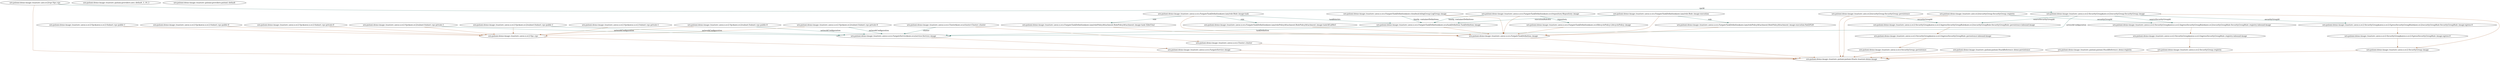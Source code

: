 strict digraph {
    Resource0 [label="urn:pulumi:demo-image::teastore::aws:ec2/vpc:Vpc::vpc"];
    Resource0 -> Resource1 [color = "#246C60", label = "vpcId"];
    Resource0 -> Resource2 [color = "#AA6639"];
    Resource3 [label="urn:pulumi:demo-image::teastore::pulumi:providers:aws::default_3_19_3"];
    Resource4 [label="urn:pulumi:demo-image::teastore::awsx:x:ec2:Vpc$awsx:x:ec2:Subnet::vpc-private-0"];
    Resource4 -> Resource5 [color = "#AA6639"];
    Resource6 [label="urn:pulumi:demo-image::teastore::awsx:x:ec2:Vpc$aws:ec2/subnet:Subnet::vpc-public-0"];
    Resource6 -> Resource7 [color = "#246C60", label = "networkConfiguration"];
    Resource6 -> Resource5 [color = "#AA6639"];
    Resource8 [label="urn:pulumi:demo-image::teastore::awsx:x:ecs:FargateTaskDefinition$aws:iam/role:Role::image-task"];
    Resource8 -> Resource9 [color = "#246C60", label = "role"];
    Resource8 -> Resource10 [color = "#AA6639"];
    Resource8 -> Resource11 [color = "#246C60", label = "role"];
    Resource8 -> Resource12 [color = "#246C60", label = "taskRoleArn"];
    Resource13 [label="urn:pulumi:demo-image::teastore::awsx:x:ecs:FargateTaskDefinition$aws:ecr/lifecyclePolicy:LifecyclePolicy::image"];
    Resource13 -> Resource10 [color = "#AA6639"];
    Resource14 [label="urn:pulumi:demo-image::teastore::awsx:x:ec2:SecurityGroup$awsx:x:ec2:IngressSecurityGroupRule::persistence-inbound-image"];
    Resource14 -> Resource15 [color = "#AA6639"];
    Resource16 [label="urn:pulumi:demo-image::teastore::awsx:x:ecs:FargateTaskDefinition$aws:ecr/repository:Repository::image"];
    Resource16 -> Resource13 [color = "#246C60", label = "repository"];
    Resource16 -> Resource10 [color = "#AA6639"];
    Resource16 -> Resource12 [color = "#246C60", label = "family, containerDefinitions"];
    Resource17 [label="urn:pulumi:demo-image::teastore::awsx:x:ec2:SecurityGroup$awsx:x:ec2:IngressSecurityGroupRule$aws:ec2/securityGroupRule:SecurityGroupRule::persistence-inbound-image"];
    Resource17 -> Resource14 [color = "#AA6639"];
    Resource10 [label="urn:pulumi:demo-image::teastore::awsx:x:ecs:FargateTaskDefinition::image"];
    Resource10 -> Resource2 [color = "#AA6639"];
    Resource18 [label="urn:pulumi:demo-image::teastore::awsx:x:ec2:SecurityGroup::registry"];
    Resource18 -> Resource2 [color = "#AA6639"];
    Resource19 [label="urn:pulumi:demo-image::teastore::awsx:x:ec2:SecurityGroup$awsx:x:ec2:IngressSecurityGroupRule::registry-inbound-image"];
    Resource19 -> Resource18 [color = "#AA6639"];
    Resource11 [label="urn:pulumi:demo-image::teastore::awsx:x:ecs:FargateTaskDefinition$aws:iam/rolePolicyAttachment:RolePolicyAttachment::image-task-fd1a00e5"];
    Resource11 -> Resource10 [color = "#AA6639"];
    Resource12 [label="urn:pulumi:demo-image::teastore::awsx:x:ecs:FargateTaskDefinition$aws:ecs/taskDefinition:TaskDefinition::image"];
    Resource12 -> Resource7 [color = "#246C60", label = "taskDefinition"];
    Resource12 -> Resource10 [color = "#AA6639"];
    Resource20 [label="urn:pulumi:demo-image::teastore::aws:ec2/securityGroup:SecurityGroup::persistence"];
    Resource20 -> Resource17 [color = "#246C60", label = "securityGroupId"];
    Resource20 -> Resource2 [color = "#AA6639"];
    Resource21 [label="urn:pulumi:demo-image::teastore::aws:ec2/securityGroup:SecurityGroup::registry"];
    Resource21 -> Resource22 [color = "#246C60", label = "securityGroupId"];
    Resource21 -> Resource2 [color = "#AA6639"];
    Resource23 [label="urn:pulumi:demo-image::teastore::awsx:x:ec2:Vpc$awsx:x:ec2:Subnet::vpc-private-1"];
    Resource23 -> Resource5 [color = "#AA6639"];
    Resource24 [label="urn:pulumi:demo-image::teastore::awsx:x:ec2:Vpc$awsx:x:ec2:Subnet::vpc-public-1"];
    Resource24 -> Resource5 [color = "#AA6639"];
    Resource25 [label="urn:pulumi:demo-image::teastore::awsx:x:ec2:SecurityGroup$awsx:x:ec2:EgressSecurityGroupRule::image-egress-0"];
    Resource25 -> Resource26 [color = "#AA6639"];
    Resource22 [label="urn:pulumi:demo-image::teastore::awsx:x:ec2:SecurityGroup$awsx:x:ec2:IngressSecurityGroupRule$aws:ec2/securityGroupRule:SecurityGroupRule::registry-inbound-image"];
    Resource22 -> Resource19 [color = "#AA6639"];
    Resource27 [label="urn:pulumi:demo-image::teastore::pulumi:pulumi:StackReference::demo-persistence"];
    Resource27 -> Resource2 [color = "#AA6639"];
    Resource5 [label="urn:pulumi:demo-image::teastore::awsx:x:ec2:Vpc::vpc"];
    Resource5 -> Resource2 [color = "#AA6639"];
    Resource28 [label="urn:pulumi:demo-image::teastore::awsx:x:ec2:Vpc$awsx:x:ec2:Subnet::vpc-public-0"];
    Resource28 -> Resource5 [color = "#AA6639"];
    Resource1 [label="urn:pulumi:demo-image::teastore::awsx:x:ec2:SecurityGroup$aws:ec2/securityGroup:SecurityGroup::image"];
    Resource1 -> Resource22 [color = "#246C60", label = "sourceSecurityGroupId"];
    Resource1 -> Resource26 [color = "#AA6639"];
    Resource1 -> Resource29 [color = "#246C60", label = "securityGroupId"];
    Resource1 -> Resource7 [color = "#246C60", label = "networkConfiguration"];
    Resource1 -> Resource17 [color = "#246C60", label = "sourceSecurityGroupId"];
    Resource30 [label="urn:pulumi:demo-image::teastore::awsx:x:ec2:Vpc$aws:ec2/subnet:Subnet::vpc-public-1"];
    Resource30 -> Resource5 [color = "#AA6639"];
    Resource30 -> Resource7 [color = "#246C60", label = "networkConfiguration"];
    Resource31 [label="urn:pulumi:demo-image::teastore::awsx:x:ec2:Vpc$aws:ec2/subnet:Subnet::vpc-private-0"];
    Resource31 -> Resource5 [color = "#AA6639"];
    Resource31 -> Resource7 [color = "#246C60", label = "networkConfiguration"];
    Resource32 [label="urn:pulumi:demo-image::teastore::awsx:x:ec2:Vpc$aws:ec2/subnet:Subnet::vpc-private-1"];
    Resource32 -> Resource5 [color = "#AA6639"];
    Resource32 -> Resource7 [color = "#246C60", label = "networkConfiguration"];
    Resource2 [label="urn:pulumi:demo-image::teastore::pulumi:pulumi:Stack::teastore-demo-image"];
    Resource33 [label="urn:pulumi:demo-image::teastore::pulumi:providers:pulumi::default"];
    Resource34 [label="urn:pulumi:demo-image::teastore::pulumi:pulumi:StackReference::demo-registry"];
    Resource34 -> Resource2 [color = "#AA6639"];
    Resource35 [label="urn:pulumi:demo-image::teastore::awsx:x:ecs:Cluster::cluster"];
    Resource35 -> Resource2 [color = "#AA6639"];
    Resource36 [label="urn:pulumi:demo-image::teastore::awsx:x:ecs:FargateService::image"];
    Resource36 -> Resource2 [color = "#AA6639"];
    Resource37 [label="urn:pulumi:demo-image::teastore::awsx:x:ecs:FargateTaskDefinition$aws:cloudwatch/logGroup:LogGroup::image"];
    Resource37 -> Resource10 [color = "#AA6639"];
    Resource37 -> Resource12 [color = "#246C60", label = "family, containerDefinitions"];
    Resource9 [label="urn:pulumi:demo-image::teastore::awsx:x:ecs:FargateTaskDefinition$aws:iam/rolePolicyAttachment:RolePolicyAttachment::image-task-32be53a2"];
    Resource9 -> Resource10 [color = "#AA6639"];
    Resource29 [label="urn:pulumi:demo-image::teastore::awsx:x:ec2:SecurityGroup$awsx:x:ec2:EgressSecurityGroupRule$aws:ec2/securityGroupRule:SecurityGroupRule::image-egress-0"];
    Resource29 -> Resource25 [color = "#AA6639"];
    Resource7 [label="urn:pulumi:demo-image::teastore::awsx:x:ecs:FargateService$aws:ecs/service:Service::image"];
    Resource7 -> Resource36 [color = "#AA6639"];
    Resource15 [label="urn:pulumi:demo-image::teastore::awsx:x:ec2:SecurityGroup::persistence"];
    Resource15 -> Resource2 [color = "#AA6639"];
    Resource26 [label="urn:pulumi:demo-image::teastore::awsx:x:ec2:SecurityGroup::image"];
    Resource26 -> Resource2 [color = "#AA6639"];
    Resource38 [label="urn:pulumi:demo-image::teastore::awsx:x:ecs:Cluster$aws:ecs/cluster:Cluster::cluster"];
    Resource38 -> Resource35 [color = "#AA6639"];
    Resource38 -> Resource7 [color = "#246C60", label = "cluster"];
    Resource39 [label="urn:pulumi:demo-image::teastore::awsx:x:ecs:FargateTaskDefinition$aws:iam/role:Role::image-execution"];
    Resource39 -> Resource10 [color = "#AA6639"];
    Resource39 -> Resource40 [color = "#246C60", label = "role"];
    Resource39 -> Resource12 [color = "#246C60", label = "executionRoleArn"];
    Resource40 [label="urn:pulumi:demo-image::teastore::awsx:x:ecs:FargateTaskDefinition$aws:iam/rolePolicyAttachment:RolePolicyAttachment::image-execution-9a42f520"];
    Resource40 -> Resource10 [color = "#AA6639"];
}
